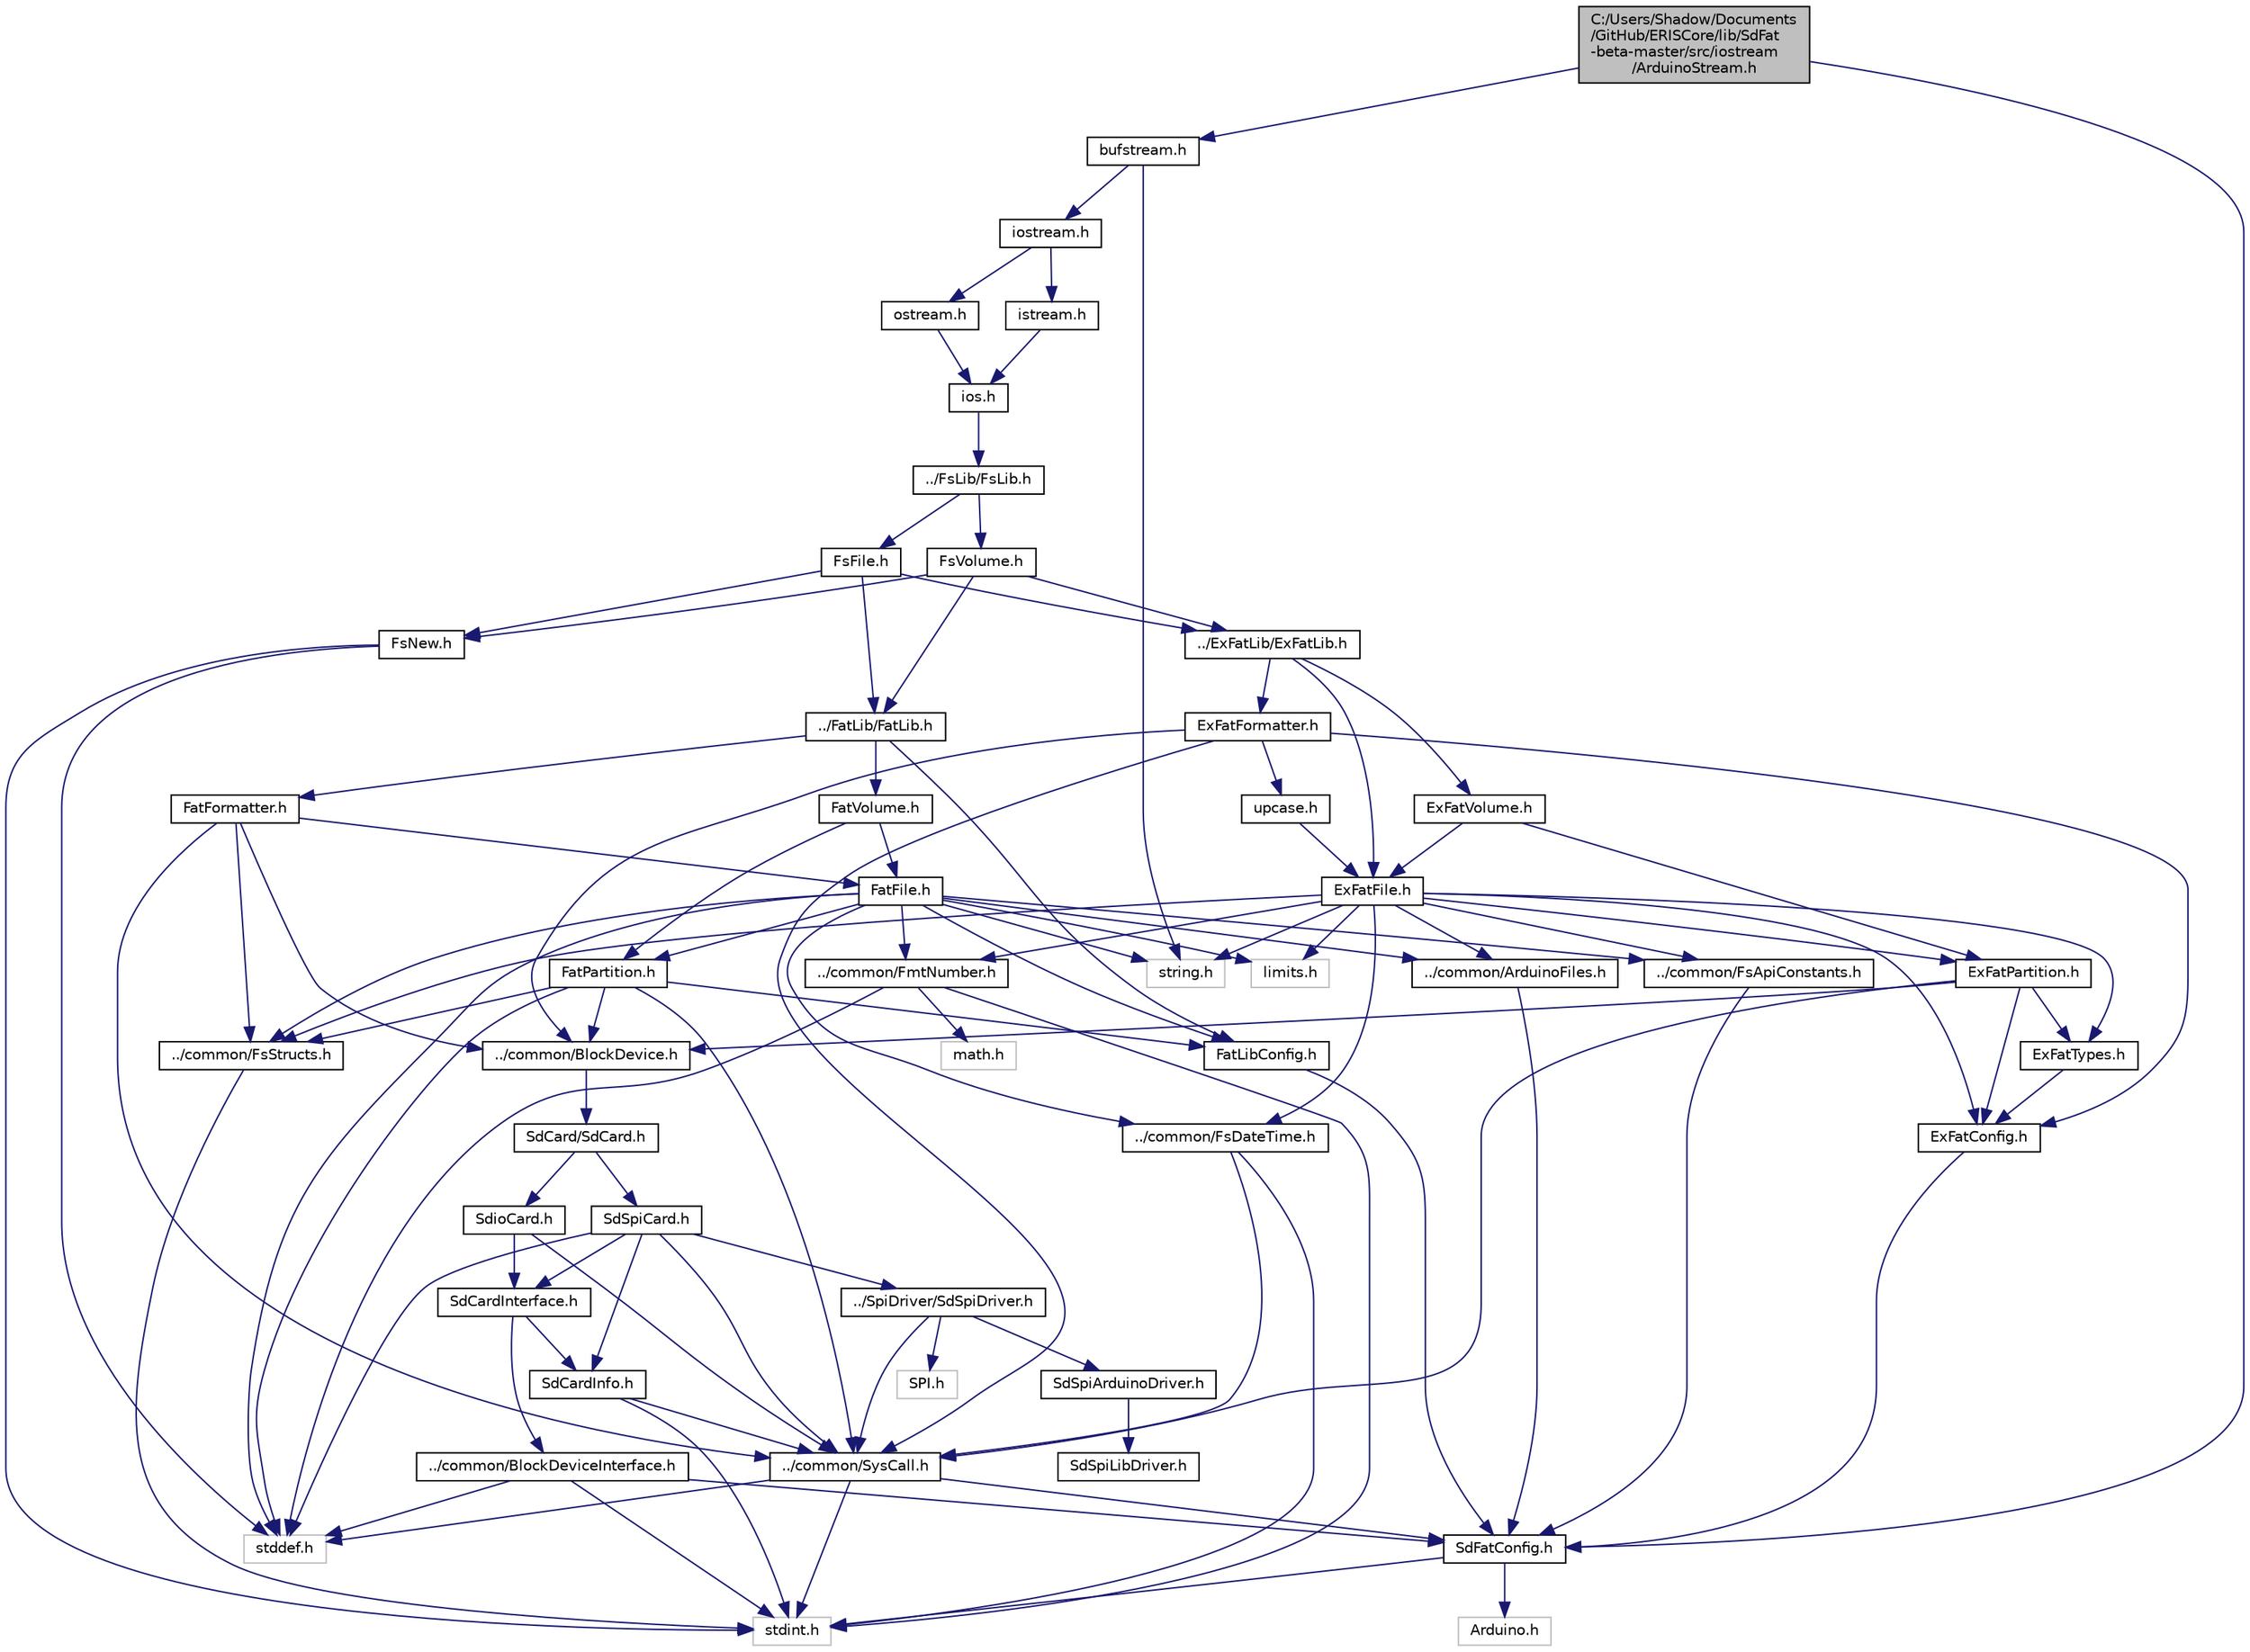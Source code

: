 digraph "C:/Users/Shadow/Documents/GitHub/ERISCore/lib/SdFat-beta-master/src/iostream/ArduinoStream.h"
{
 // LATEX_PDF_SIZE
  edge [fontname="Helvetica",fontsize="10",labelfontname="Helvetica",labelfontsize="10"];
  node [fontname="Helvetica",fontsize="10",shape=record];
  Node1 [label="C:/Users/Shadow/Documents\l/GitHub/ERISCore/lib/SdFat\l-beta-master/src/iostream\l/ArduinoStream.h",height=0.2,width=0.4,color="black", fillcolor="grey75", style="filled", fontcolor="black",tooltip="ArduinoInStream and ArduinoOutStream classes."];
  Node1 -> Node2 [color="midnightblue",fontsize="10",style="solid",fontname="Helvetica"];
  Node2 [label="SdFatConfig.h",height=0.2,width=0.4,color="black", fillcolor="white", style="filled",URL="$_sd_fat_config_8h.html",tooltip="configuration definitions"];
  Node2 -> Node3 [color="midnightblue",fontsize="10",style="solid",fontname="Helvetica"];
  Node3 [label="stdint.h",height=0.2,width=0.4,color="grey75", fillcolor="white", style="filled",tooltip=" "];
  Node2 -> Node4 [color="midnightblue",fontsize="10",style="solid",fontname="Helvetica"];
  Node4 [label="Arduino.h",height=0.2,width=0.4,color="grey75", fillcolor="white", style="filled",tooltip=" "];
  Node1 -> Node5 [color="midnightblue",fontsize="10",style="solid",fontname="Helvetica"];
  Node5 [label="bufstream.h",height=0.2,width=0.4,color="black", fillcolor="white", style="filled",URL="$bufstream_8h.html",tooltip="ibufstream and obufstream classes"];
  Node5 -> Node6 [color="midnightblue",fontsize="10",style="solid",fontname="Helvetica"];
  Node6 [label="string.h",height=0.2,width=0.4,color="grey75", fillcolor="white", style="filled",tooltip=" "];
  Node5 -> Node7 [color="midnightblue",fontsize="10",style="solid",fontname="Helvetica"];
  Node7 [label="iostream.h",height=0.2,width=0.4,color="black", fillcolor="white", style="filled",URL="$iostream_8h.html",tooltip="iostream class"];
  Node7 -> Node8 [color="midnightblue",fontsize="10",style="solid",fontname="Helvetica"];
  Node8 [label="istream.h",height=0.2,width=0.4,color="black", fillcolor="white", style="filled",URL="$istream_8h.html",tooltip="istream class"];
  Node8 -> Node9 [color="midnightblue",fontsize="10",style="solid",fontname="Helvetica"];
  Node9 [label="ios.h",height=0.2,width=0.4,color="black", fillcolor="white", style="filled",URL="$ios_8h.html",tooltip="ios_base and ios classes"];
  Node9 -> Node10 [color="midnightblue",fontsize="10",style="solid",fontname="Helvetica"];
  Node10 [label="../FsLib/FsLib.h",height=0.2,width=0.4,color="black", fillcolor="white", style="filled",URL="$_fs_lib_8h.html",tooltip="FsLib include file."];
  Node10 -> Node11 [color="midnightblue",fontsize="10",style="solid",fontname="Helvetica"];
  Node11 [label="FsVolume.h",height=0.2,width=0.4,color="black", fillcolor="white", style="filled",URL="$_fs_volume_8h.html",tooltip="FsVolume include file."];
  Node11 -> Node12 [color="midnightblue",fontsize="10",style="solid",fontname="Helvetica"];
  Node12 [label="FsNew.h",height=0.2,width=0.4,color="black", fillcolor="white", style="filled",URL="$_fs_new_8h.html",tooltip=" "];
  Node12 -> Node13 [color="midnightblue",fontsize="10",style="solid",fontname="Helvetica"];
  Node13 [label="stddef.h",height=0.2,width=0.4,color="grey75", fillcolor="white", style="filled",tooltip=" "];
  Node12 -> Node3 [color="midnightblue",fontsize="10",style="solid",fontname="Helvetica"];
  Node11 -> Node14 [color="midnightblue",fontsize="10",style="solid",fontname="Helvetica"];
  Node14 [label="../FatLib/FatLib.h",height=0.2,width=0.4,color="black", fillcolor="white", style="filled",URL="$_fat_lib_8h.html",tooltip=" "];
  Node14 -> Node15 [color="midnightblue",fontsize="10",style="solid",fontname="Helvetica"];
  Node15 [label="FatVolume.h",height=0.2,width=0.4,color="black", fillcolor="white", style="filled",URL="$_fat_volume_8h.html",tooltip="FatVolume class."];
  Node15 -> Node16 [color="midnightblue",fontsize="10",style="solid",fontname="Helvetica"];
  Node16 [label="FatPartition.h",height=0.2,width=0.4,color="black", fillcolor="white", style="filled",URL="$_fat_partition_8h.html",tooltip="FatPartition class."];
  Node16 -> Node13 [color="midnightblue",fontsize="10",style="solid",fontname="Helvetica"];
  Node16 -> Node17 [color="midnightblue",fontsize="10",style="solid",fontname="Helvetica"];
  Node17 [label="FatLibConfig.h",height=0.2,width=0.4,color="black", fillcolor="white", style="filled",URL="$_fat_lib_config_8h.html",tooltip="configuration definitions"];
  Node17 -> Node2 [color="midnightblue",fontsize="10",style="solid",fontname="Helvetica"];
  Node16 -> Node18 [color="midnightblue",fontsize="10",style="solid",fontname="Helvetica"];
  Node18 [label="../common/SysCall.h",height=0.2,width=0.4,color="black", fillcolor="white", style="filled",URL="$_sys_call_8h.html",tooltip="SysCall class."];
  Node18 -> Node3 [color="midnightblue",fontsize="10",style="solid",fontname="Helvetica"];
  Node18 -> Node13 [color="midnightblue",fontsize="10",style="solid",fontname="Helvetica"];
  Node18 -> Node2 [color="midnightblue",fontsize="10",style="solid",fontname="Helvetica"];
  Node16 -> Node19 [color="midnightblue",fontsize="10",style="solid",fontname="Helvetica"];
  Node19 [label="../common/BlockDevice.h",height=0.2,width=0.4,color="black", fillcolor="white", style="filled",URL="$_block_device_8h.html",tooltip=" "];
  Node19 -> Node20 [color="midnightblue",fontsize="10",style="solid",fontname="Helvetica"];
  Node20 [label="SdCard/SdCard.h",height=0.2,width=0.4,color="black", fillcolor="white", style="filled",URL="$_sd_card_8h.html",tooltip=" "];
  Node20 -> Node21 [color="midnightblue",fontsize="10",style="solid",fontname="Helvetica"];
  Node21 [label="SdioCard.h",height=0.2,width=0.4,color="black", fillcolor="white", style="filled",URL="$_sdio_card_8h.html",tooltip=" "];
  Node21 -> Node18 [color="midnightblue",fontsize="10",style="solid",fontname="Helvetica"];
  Node21 -> Node22 [color="midnightblue",fontsize="10",style="solid",fontname="Helvetica"];
  Node22 [label="SdCardInterface.h",height=0.2,width=0.4,color="black", fillcolor="white", style="filled",URL="$_sd_card_interface_8h.html",tooltip=" "];
  Node22 -> Node23 [color="midnightblue",fontsize="10",style="solid",fontname="Helvetica"];
  Node23 [label="../common/BlockDeviceInterface.h",height=0.2,width=0.4,color="black", fillcolor="white", style="filled",URL="$_block_device_interface_8h.html",tooltip="BlockDeviceInterface include file."];
  Node23 -> Node3 [color="midnightblue",fontsize="10",style="solid",fontname="Helvetica"];
  Node23 -> Node13 [color="midnightblue",fontsize="10",style="solid",fontname="Helvetica"];
  Node23 -> Node2 [color="midnightblue",fontsize="10",style="solid",fontname="Helvetica"];
  Node22 -> Node24 [color="midnightblue",fontsize="10",style="solid",fontname="Helvetica"];
  Node24 [label="SdCardInfo.h",height=0.2,width=0.4,color="black", fillcolor="white", style="filled",URL="$_sd_card_info_8h.html",tooltip=" "];
  Node24 -> Node3 [color="midnightblue",fontsize="10",style="solid",fontname="Helvetica"];
  Node24 -> Node18 [color="midnightblue",fontsize="10",style="solid",fontname="Helvetica"];
  Node20 -> Node25 [color="midnightblue",fontsize="10",style="solid",fontname="Helvetica"];
  Node25 [label="SdSpiCard.h",height=0.2,width=0.4,color="black", fillcolor="white", style="filled",URL="$_sd_spi_card_8h.html",tooltip="SdSpiCard class for V2 SD/SDHC cards."];
  Node25 -> Node13 [color="midnightblue",fontsize="10",style="solid",fontname="Helvetica"];
  Node25 -> Node18 [color="midnightblue",fontsize="10",style="solid",fontname="Helvetica"];
  Node25 -> Node24 [color="midnightblue",fontsize="10",style="solid",fontname="Helvetica"];
  Node25 -> Node22 [color="midnightblue",fontsize="10",style="solid",fontname="Helvetica"];
  Node25 -> Node26 [color="midnightblue",fontsize="10",style="solid",fontname="Helvetica"];
  Node26 [label="../SpiDriver/SdSpiDriver.h",height=0.2,width=0.4,color="black", fillcolor="white", style="filled",URL="$_sd_spi_driver_8h.html",tooltip="SpiDriver classes."];
  Node26 -> Node18 [color="midnightblue",fontsize="10",style="solid",fontname="Helvetica"];
  Node26 -> Node27 [color="midnightblue",fontsize="10",style="solid",fontname="Helvetica"];
  Node27 [label="SPI.h",height=0.2,width=0.4,color="grey75", fillcolor="white", style="filled",tooltip=" "];
  Node26 -> Node28 [color="midnightblue",fontsize="10",style="solid",fontname="Helvetica"];
  Node28 [label="SdSpiArduinoDriver.h",height=0.2,width=0.4,color="black", fillcolor="white", style="filled",URL="$_sd_spi_arduino_driver_8h.html",tooltip="SpiDriver classes for Arduino compatible systems."];
  Node28 -> Node29 [color="midnightblue",fontsize="10",style="solid",fontname="Helvetica"];
  Node29 [label="SdSpiLibDriver.h",height=0.2,width=0.4,color="black", fillcolor="white", style="filled",URL="$_sd_spi_lib_driver_8h.html",tooltip="Class using only simple SPI library functions."];
  Node16 -> Node30 [color="midnightblue",fontsize="10",style="solid",fontname="Helvetica"];
  Node30 [label="../common/FsStructs.h",height=0.2,width=0.4,color="black", fillcolor="white", style="filled",URL="$_fs_structs_8h.html",tooltip=" "];
  Node30 -> Node3 [color="midnightblue",fontsize="10",style="solid",fontname="Helvetica"];
  Node15 -> Node31 [color="midnightblue",fontsize="10",style="solid",fontname="Helvetica"];
  Node31 [label="FatFile.h",height=0.2,width=0.4,color="black", fillcolor="white", style="filled",URL="$_fat_file_8h.html",tooltip="FatFile class."];
  Node31 -> Node6 [color="midnightblue",fontsize="10",style="solid",fontname="Helvetica"];
  Node31 -> Node13 [color="midnightblue",fontsize="10",style="solid",fontname="Helvetica"];
  Node31 -> Node32 [color="midnightblue",fontsize="10",style="solid",fontname="Helvetica"];
  Node32 [label="limits.h",height=0.2,width=0.4,color="grey75", fillcolor="white", style="filled",tooltip=" "];
  Node31 -> Node17 [color="midnightblue",fontsize="10",style="solid",fontname="Helvetica"];
  Node31 -> Node33 [color="midnightblue",fontsize="10",style="solid",fontname="Helvetica"];
  Node33 [label="../common/FmtNumber.h",height=0.2,width=0.4,color="black", fillcolor="white", style="filled",URL="$_fmt_number_8h.html",tooltip=" "];
  Node33 -> Node34 [color="midnightblue",fontsize="10",style="solid",fontname="Helvetica"];
  Node34 [label="math.h",height=0.2,width=0.4,color="grey75", fillcolor="white", style="filled",tooltip=" "];
  Node33 -> Node3 [color="midnightblue",fontsize="10",style="solid",fontname="Helvetica"];
  Node33 -> Node13 [color="midnightblue",fontsize="10",style="solid",fontname="Helvetica"];
  Node31 -> Node35 [color="midnightblue",fontsize="10",style="solid",fontname="Helvetica"];
  Node35 [label="../common/FsApiConstants.h",height=0.2,width=0.4,color="black", fillcolor="white", style="filled",URL="$_fs_api_constants_8h.html",tooltip=" "];
  Node35 -> Node2 [color="midnightblue",fontsize="10",style="solid",fontname="Helvetica"];
  Node31 -> Node36 [color="midnightblue",fontsize="10",style="solid",fontname="Helvetica"];
  Node36 [label="../common/FsDateTime.h",height=0.2,width=0.4,color="black", fillcolor="white", style="filled",URL="$_fs_date_time_8h.html",tooltip=" "];
  Node36 -> Node3 [color="midnightblue",fontsize="10",style="solid",fontname="Helvetica"];
  Node36 -> Node18 [color="midnightblue",fontsize="10",style="solid",fontname="Helvetica"];
  Node31 -> Node30 [color="midnightblue",fontsize="10",style="solid",fontname="Helvetica"];
  Node31 -> Node16 [color="midnightblue",fontsize="10",style="solid",fontname="Helvetica"];
  Node31 -> Node37 [color="midnightblue",fontsize="10",style="solid",fontname="Helvetica"];
  Node37 [label="../common/ArduinoFiles.h",height=0.2,width=0.4,color="black", fillcolor="white", style="filled",URL="$_arduino_files_8h.html",tooltip=" "];
  Node37 -> Node2 [color="midnightblue",fontsize="10",style="solid",fontname="Helvetica"];
  Node14 -> Node17 [color="midnightblue",fontsize="10",style="solid",fontname="Helvetica"];
  Node14 -> Node38 [color="midnightblue",fontsize="10",style="solid",fontname="Helvetica"];
  Node38 [label="FatFormatter.h",height=0.2,width=0.4,color="black", fillcolor="white", style="filled",URL="$_fat_formatter_8h.html",tooltip=" "];
  Node38 -> Node31 [color="midnightblue",fontsize="10",style="solid",fontname="Helvetica"];
  Node38 -> Node18 [color="midnightblue",fontsize="10",style="solid",fontname="Helvetica"];
  Node38 -> Node19 [color="midnightblue",fontsize="10",style="solid",fontname="Helvetica"];
  Node38 -> Node30 [color="midnightblue",fontsize="10",style="solid",fontname="Helvetica"];
  Node11 -> Node39 [color="midnightblue",fontsize="10",style="solid",fontname="Helvetica"];
  Node39 [label="../ExFatLib/ExFatLib.h",height=0.2,width=0.4,color="black", fillcolor="white", style="filled",URL="$_ex_fat_lib_8h.html",tooltip=" "];
  Node39 -> Node40 [color="midnightblue",fontsize="10",style="solid",fontname="Helvetica"];
  Node40 [label="ExFatVolume.h",height=0.2,width=0.4,color="black", fillcolor="white", style="filled",URL="$_ex_fat_volume_8h.html",tooltip=" "];
  Node40 -> Node41 [color="midnightblue",fontsize="10",style="solid",fontname="Helvetica"];
  Node41 [label="ExFatPartition.h",height=0.2,width=0.4,color="black", fillcolor="white", style="filled",URL="$_ex_fat_partition_8h.html",tooltip="ExFatPartition include file."];
  Node41 -> Node18 [color="midnightblue",fontsize="10",style="solid",fontname="Helvetica"];
  Node41 -> Node19 [color="midnightblue",fontsize="10",style="solid",fontname="Helvetica"];
  Node41 -> Node42 [color="midnightblue",fontsize="10",style="solid",fontname="Helvetica"];
  Node42 [label="ExFatConfig.h",height=0.2,width=0.4,color="black", fillcolor="white", style="filled",URL="$_ex_fat_config_8h.html",tooltip=" "];
  Node42 -> Node2 [color="midnightblue",fontsize="10",style="solid",fontname="Helvetica"];
  Node41 -> Node43 [color="midnightblue",fontsize="10",style="solid",fontname="Helvetica"];
  Node43 [label="ExFatTypes.h",height=0.2,width=0.4,color="black", fillcolor="white", style="filled",URL="$_ex_fat_types_8h.html",tooltip=" "];
  Node43 -> Node42 [color="midnightblue",fontsize="10",style="solid",fontname="Helvetica"];
  Node40 -> Node44 [color="midnightblue",fontsize="10",style="solid",fontname="Helvetica"];
  Node44 [label="ExFatFile.h",height=0.2,width=0.4,color="black", fillcolor="white", style="filled",URL="$_ex_fat_file_8h.html",tooltip="ExFatFile class."];
  Node44 -> Node32 [color="midnightblue",fontsize="10",style="solid",fontname="Helvetica"];
  Node44 -> Node6 [color="midnightblue",fontsize="10",style="solid",fontname="Helvetica"];
  Node44 -> Node42 [color="midnightblue",fontsize="10",style="solid",fontname="Helvetica"];
  Node44 -> Node36 [color="midnightblue",fontsize="10",style="solid",fontname="Helvetica"];
  Node44 -> Node30 [color="midnightblue",fontsize="10",style="solid",fontname="Helvetica"];
  Node44 -> Node35 [color="midnightblue",fontsize="10",style="solid",fontname="Helvetica"];
  Node44 -> Node33 [color="midnightblue",fontsize="10",style="solid",fontname="Helvetica"];
  Node44 -> Node43 [color="midnightblue",fontsize="10",style="solid",fontname="Helvetica"];
  Node44 -> Node41 [color="midnightblue",fontsize="10",style="solid",fontname="Helvetica"];
  Node44 -> Node37 [color="midnightblue",fontsize="10",style="solid",fontname="Helvetica"];
  Node39 -> Node44 [color="midnightblue",fontsize="10",style="solid",fontname="Helvetica"];
  Node39 -> Node45 [color="midnightblue",fontsize="10",style="solid",fontname="Helvetica"];
  Node45 [label="ExFatFormatter.h",height=0.2,width=0.4,color="black", fillcolor="white", style="filled",URL="$_ex_fat_formatter_8h.html",tooltip=" "];
  Node45 -> Node42 [color="midnightblue",fontsize="10",style="solid",fontname="Helvetica"];
  Node45 -> Node18 [color="midnightblue",fontsize="10",style="solid",fontname="Helvetica"];
  Node45 -> Node19 [color="midnightblue",fontsize="10",style="solid",fontname="Helvetica"];
  Node45 -> Node46 [color="midnightblue",fontsize="10",style="solid",fontname="Helvetica"];
  Node46 [label="upcase.h",height=0.2,width=0.4,color="black", fillcolor="white", style="filled",URL="$upcase_8h.html",tooltip=" "];
  Node46 -> Node44 [color="midnightblue",fontsize="10",style="solid",fontname="Helvetica"];
  Node10 -> Node47 [color="midnightblue",fontsize="10",style="solid",fontname="Helvetica"];
  Node47 [label="FsFile.h",height=0.2,width=0.4,color="black", fillcolor="white", style="filled",URL="$_fs_file_8h.html",tooltip="FsBaseFile include file."];
  Node47 -> Node12 [color="midnightblue",fontsize="10",style="solid",fontname="Helvetica"];
  Node47 -> Node14 [color="midnightblue",fontsize="10",style="solid",fontname="Helvetica"];
  Node47 -> Node39 [color="midnightblue",fontsize="10",style="solid",fontname="Helvetica"];
  Node7 -> Node48 [color="midnightblue",fontsize="10",style="solid",fontname="Helvetica"];
  Node48 [label="ostream.h",height=0.2,width=0.4,color="black", fillcolor="white", style="filled",URL="$ostream_8h.html",tooltip="ostream class"];
  Node48 -> Node9 [color="midnightblue",fontsize="10",style="solid",fontname="Helvetica"];
}
